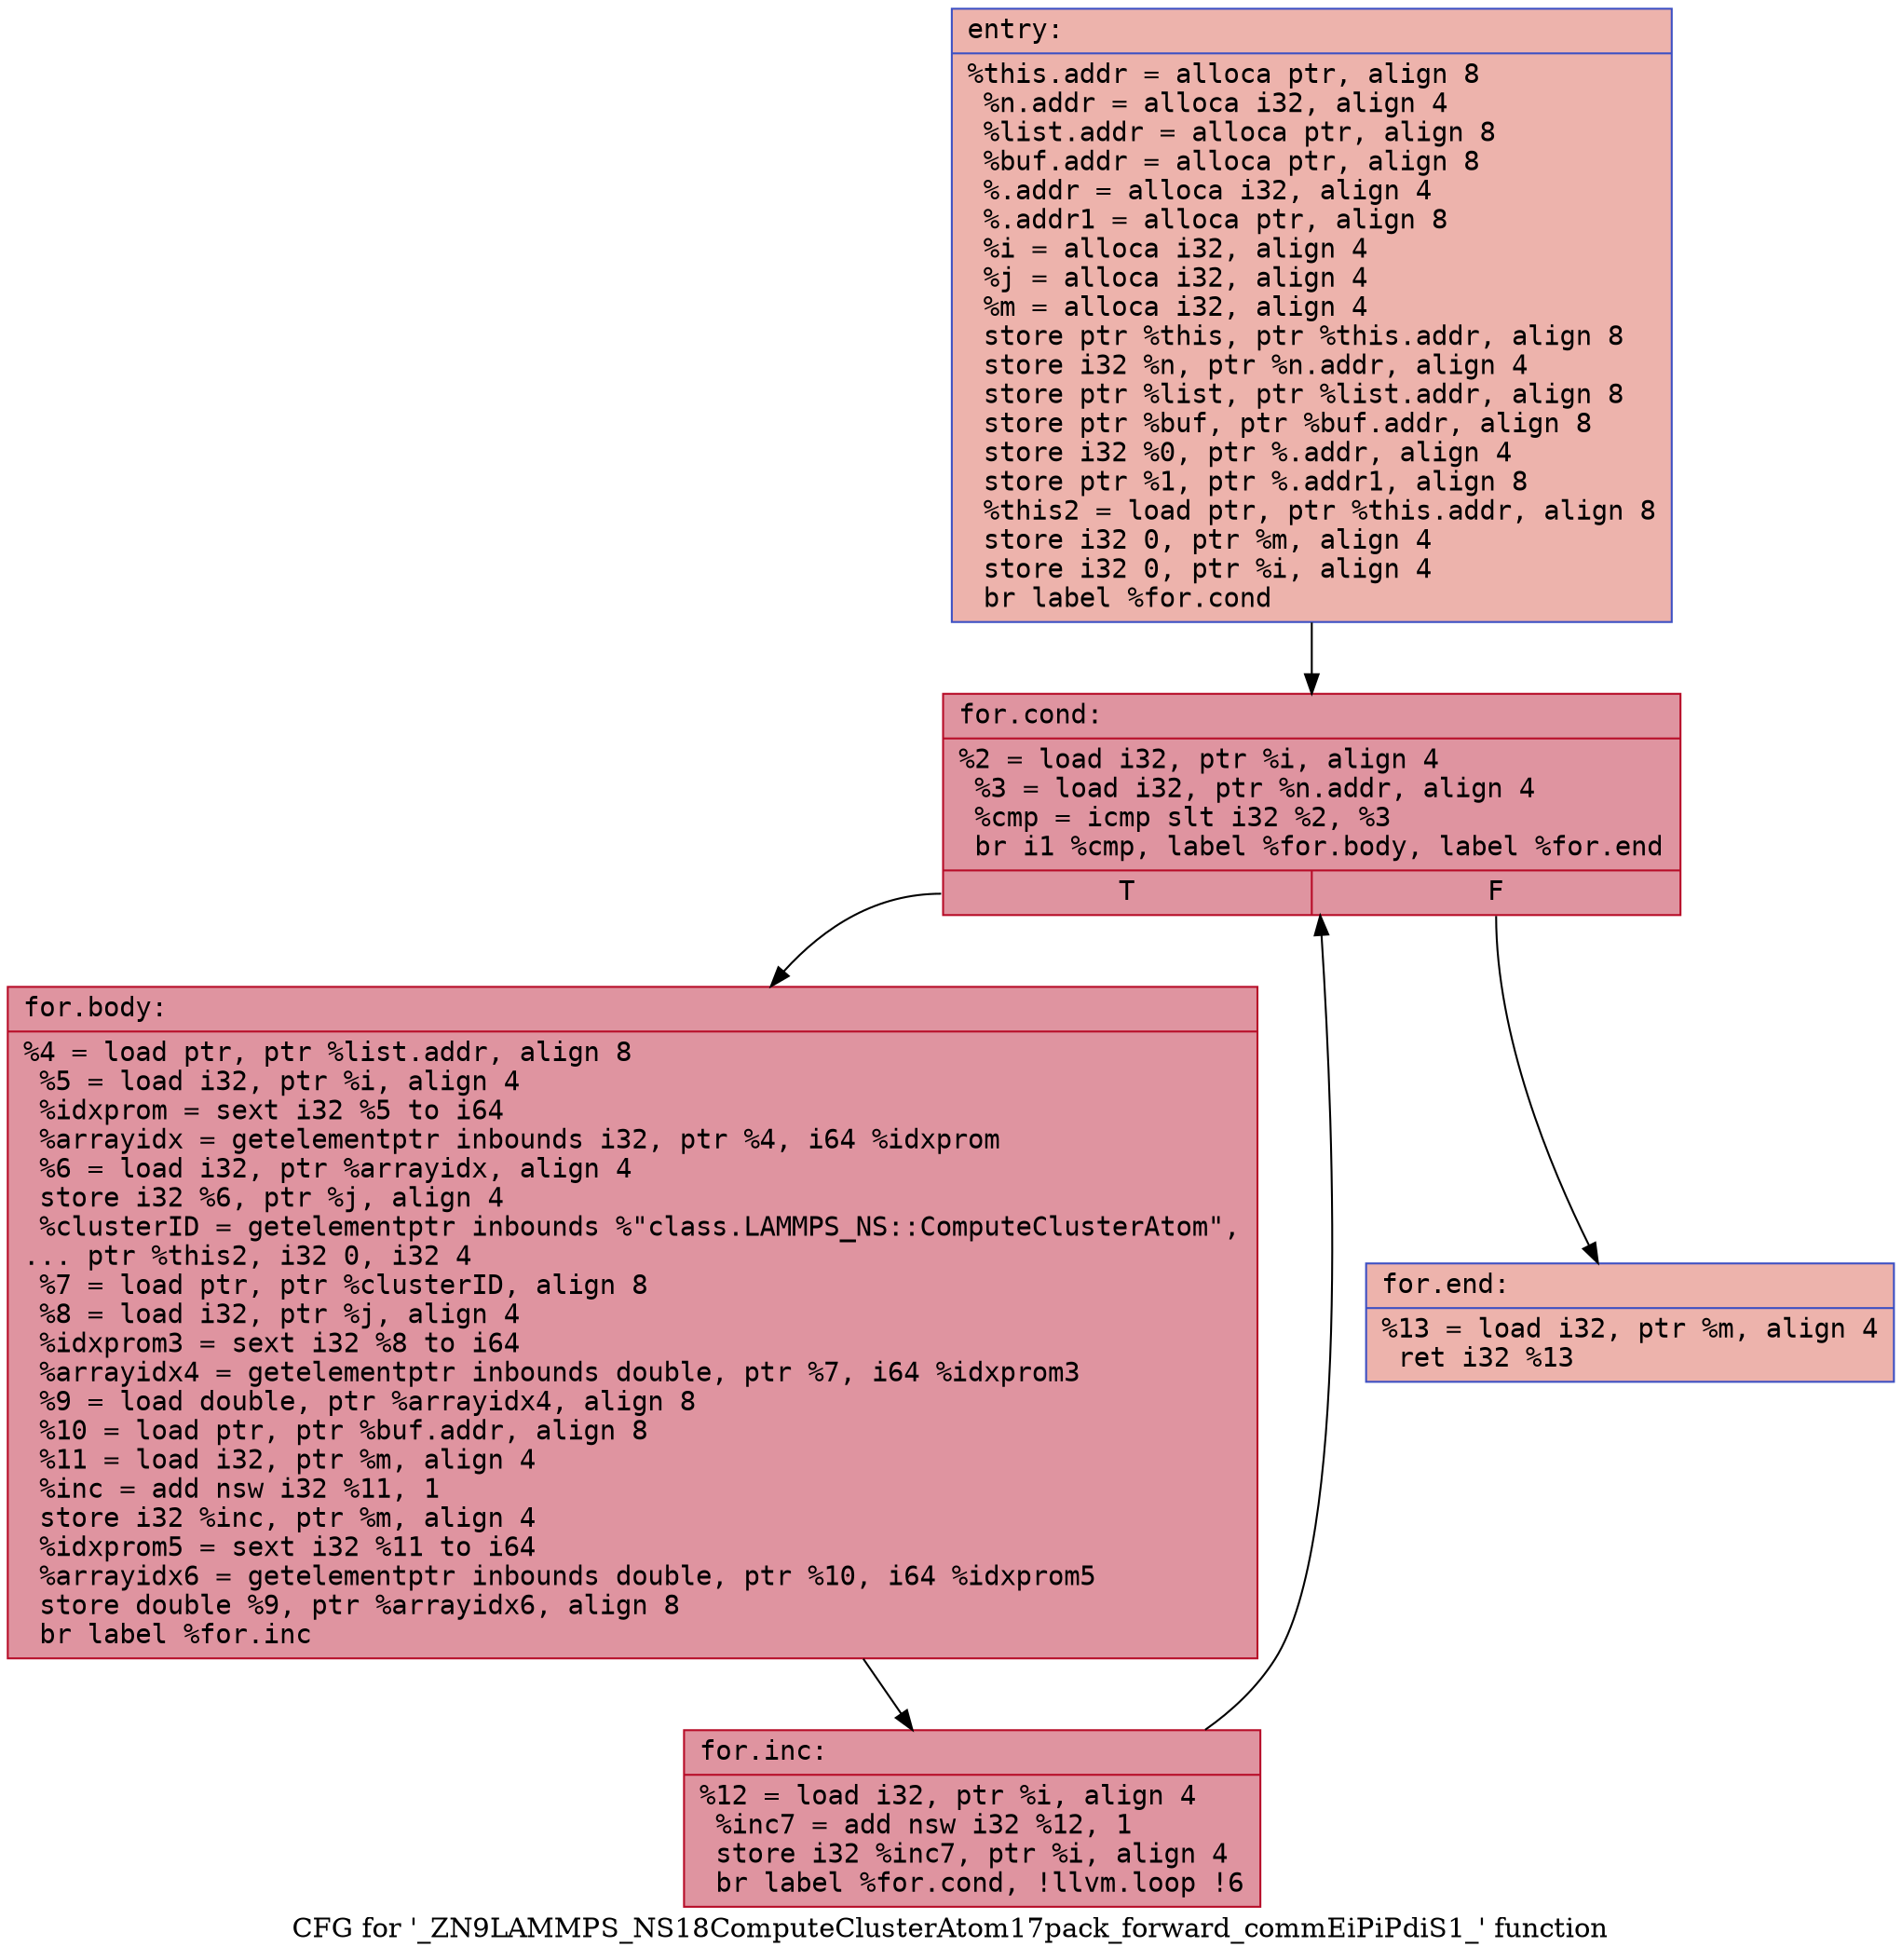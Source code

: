 digraph "CFG for '_ZN9LAMMPS_NS18ComputeClusterAtom17pack_forward_commEiPiPdiS1_' function" {
	label="CFG for '_ZN9LAMMPS_NS18ComputeClusterAtom17pack_forward_commEiPiPdiS1_' function";

	Node0x55ca2678b220 [shape=record,color="#3d50c3ff", style=filled, fillcolor="#d6524470" fontname="Courier",label="{entry:\l|  %this.addr = alloca ptr, align 8\l  %n.addr = alloca i32, align 4\l  %list.addr = alloca ptr, align 8\l  %buf.addr = alloca ptr, align 8\l  %.addr = alloca i32, align 4\l  %.addr1 = alloca ptr, align 8\l  %i = alloca i32, align 4\l  %j = alloca i32, align 4\l  %m = alloca i32, align 4\l  store ptr %this, ptr %this.addr, align 8\l  store i32 %n, ptr %n.addr, align 4\l  store ptr %list, ptr %list.addr, align 8\l  store ptr %buf, ptr %buf.addr, align 8\l  store i32 %0, ptr %.addr, align 4\l  store ptr %1, ptr %.addr1, align 8\l  %this2 = load ptr, ptr %this.addr, align 8\l  store i32 0, ptr %m, align 4\l  store i32 0, ptr %i, align 4\l  br label %for.cond\l}"];
	Node0x55ca2678b220 -> Node0x55ca2678b290[tooltip="entry -> for.cond\nProbability 100.00%" ];
	Node0x55ca2678b290 [shape=record,color="#b70d28ff", style=filled, fillcolor="#b70d2870" fontname="Courier",label="{for.cond:\l|  %2 = load i32, ptr %i, align 4\l  %3 = load i32, ptr %n.addr, align 4\l  %cmp = icmp slt i32 %2, %3\l  br i1 %cmp, label %for.body, label %for.end\l|{<s0>T|<s1>F}}"];
	Node0x55ca2678b290:s0 -> Node0x55ca2678c580[tooltip="for.cond -> for.body\nProbability 96.88%" ];
	Node0x55ca2678b290:s1 -> Node0x55ca2678c600[tooltip="for.cond -> for.end\nProbability 3.12%" ];
	Node0x55ca2678c580 [shape=record,color="#b70d28ff", style=filled, fillcolor="#b70d2870" fontname="Courier",label="{for.body:\l|  %4 = load ptr, ptr %list.addr, align 8\l  %5 = load i32, ptr %i, align 4\l  %idxprom = sext i32 %5 to i64\l  %arrayidx = getelementptr inbounds i32, ptr %4, i64 %idxprom\l  %6 = load i32, ptr %arrayidx, align 4\l  store i32 %6, ptr %j, align 4\l  %clusterID = getelementptr inbounds %\"class.LAMMPS_NS::ComputeClusterAtom\",\l... ptr %this2, i32 0, i32 4\l  %7 = load ptr, ptr %clusterID, align 8\l  %8 = load i32, ptr %j, align 4\l  %idxprom3 = sext i32 %8 to i64\l  %arrayidx4 = getelementptr inbounds double, ptr %7, i64 %idxprom3\l  %9 = load double, ptr %arrayidx4, align 8\l  %10 = load ptr, ptr %buf.addr, align 8\l  %11 = load i32, ptr %m, align 4\l  %inc = add nsw i32 %11, 1\l  store i32 %inc, ptr %m, align 4\l  %idxprom5 = sext i32 %11 to i64\l  %arrayidx6 = getelementptr inbounds double, ptr %10, i64 %idxprom5\l  store double %9, ptr %arrayidx6, align 8\l  br label %for.inc\l}"];
	Node0x55ca2678c580 -> Node0x55ca2678d3b0[tooltip="for.body -> for.inc\nProbability 100.00%" ];
	Node0x55ca2678d3b0 [shape=record,color="#b70d28ff", style=filled, fillcolor="#b70d2870" fontname="Courier",label="{for.inc:\l|  %12 = load i32, ptr %i, align 4\l  %inc7 = add nsw i32 %12, 1\l  store i32 %inc7, ptr %i, align 4\l  br label %for.cond, !llvm.loop !6\l}"];
	Node0x55ca2678d3b0 -> Node0x55ca2678b290[tooltip="for.inc -> for.cond\nProbability 100.00%" ];
	Node0x55ca2678c600 [shape=record,color="#3d50c3ff", style=filled, fillcolor="#d6524470" fontname="Courier",label="{for.end:\l|  %13 = load i32, ptr %m, align 4\l  ret i32 %13\l}"];
}

